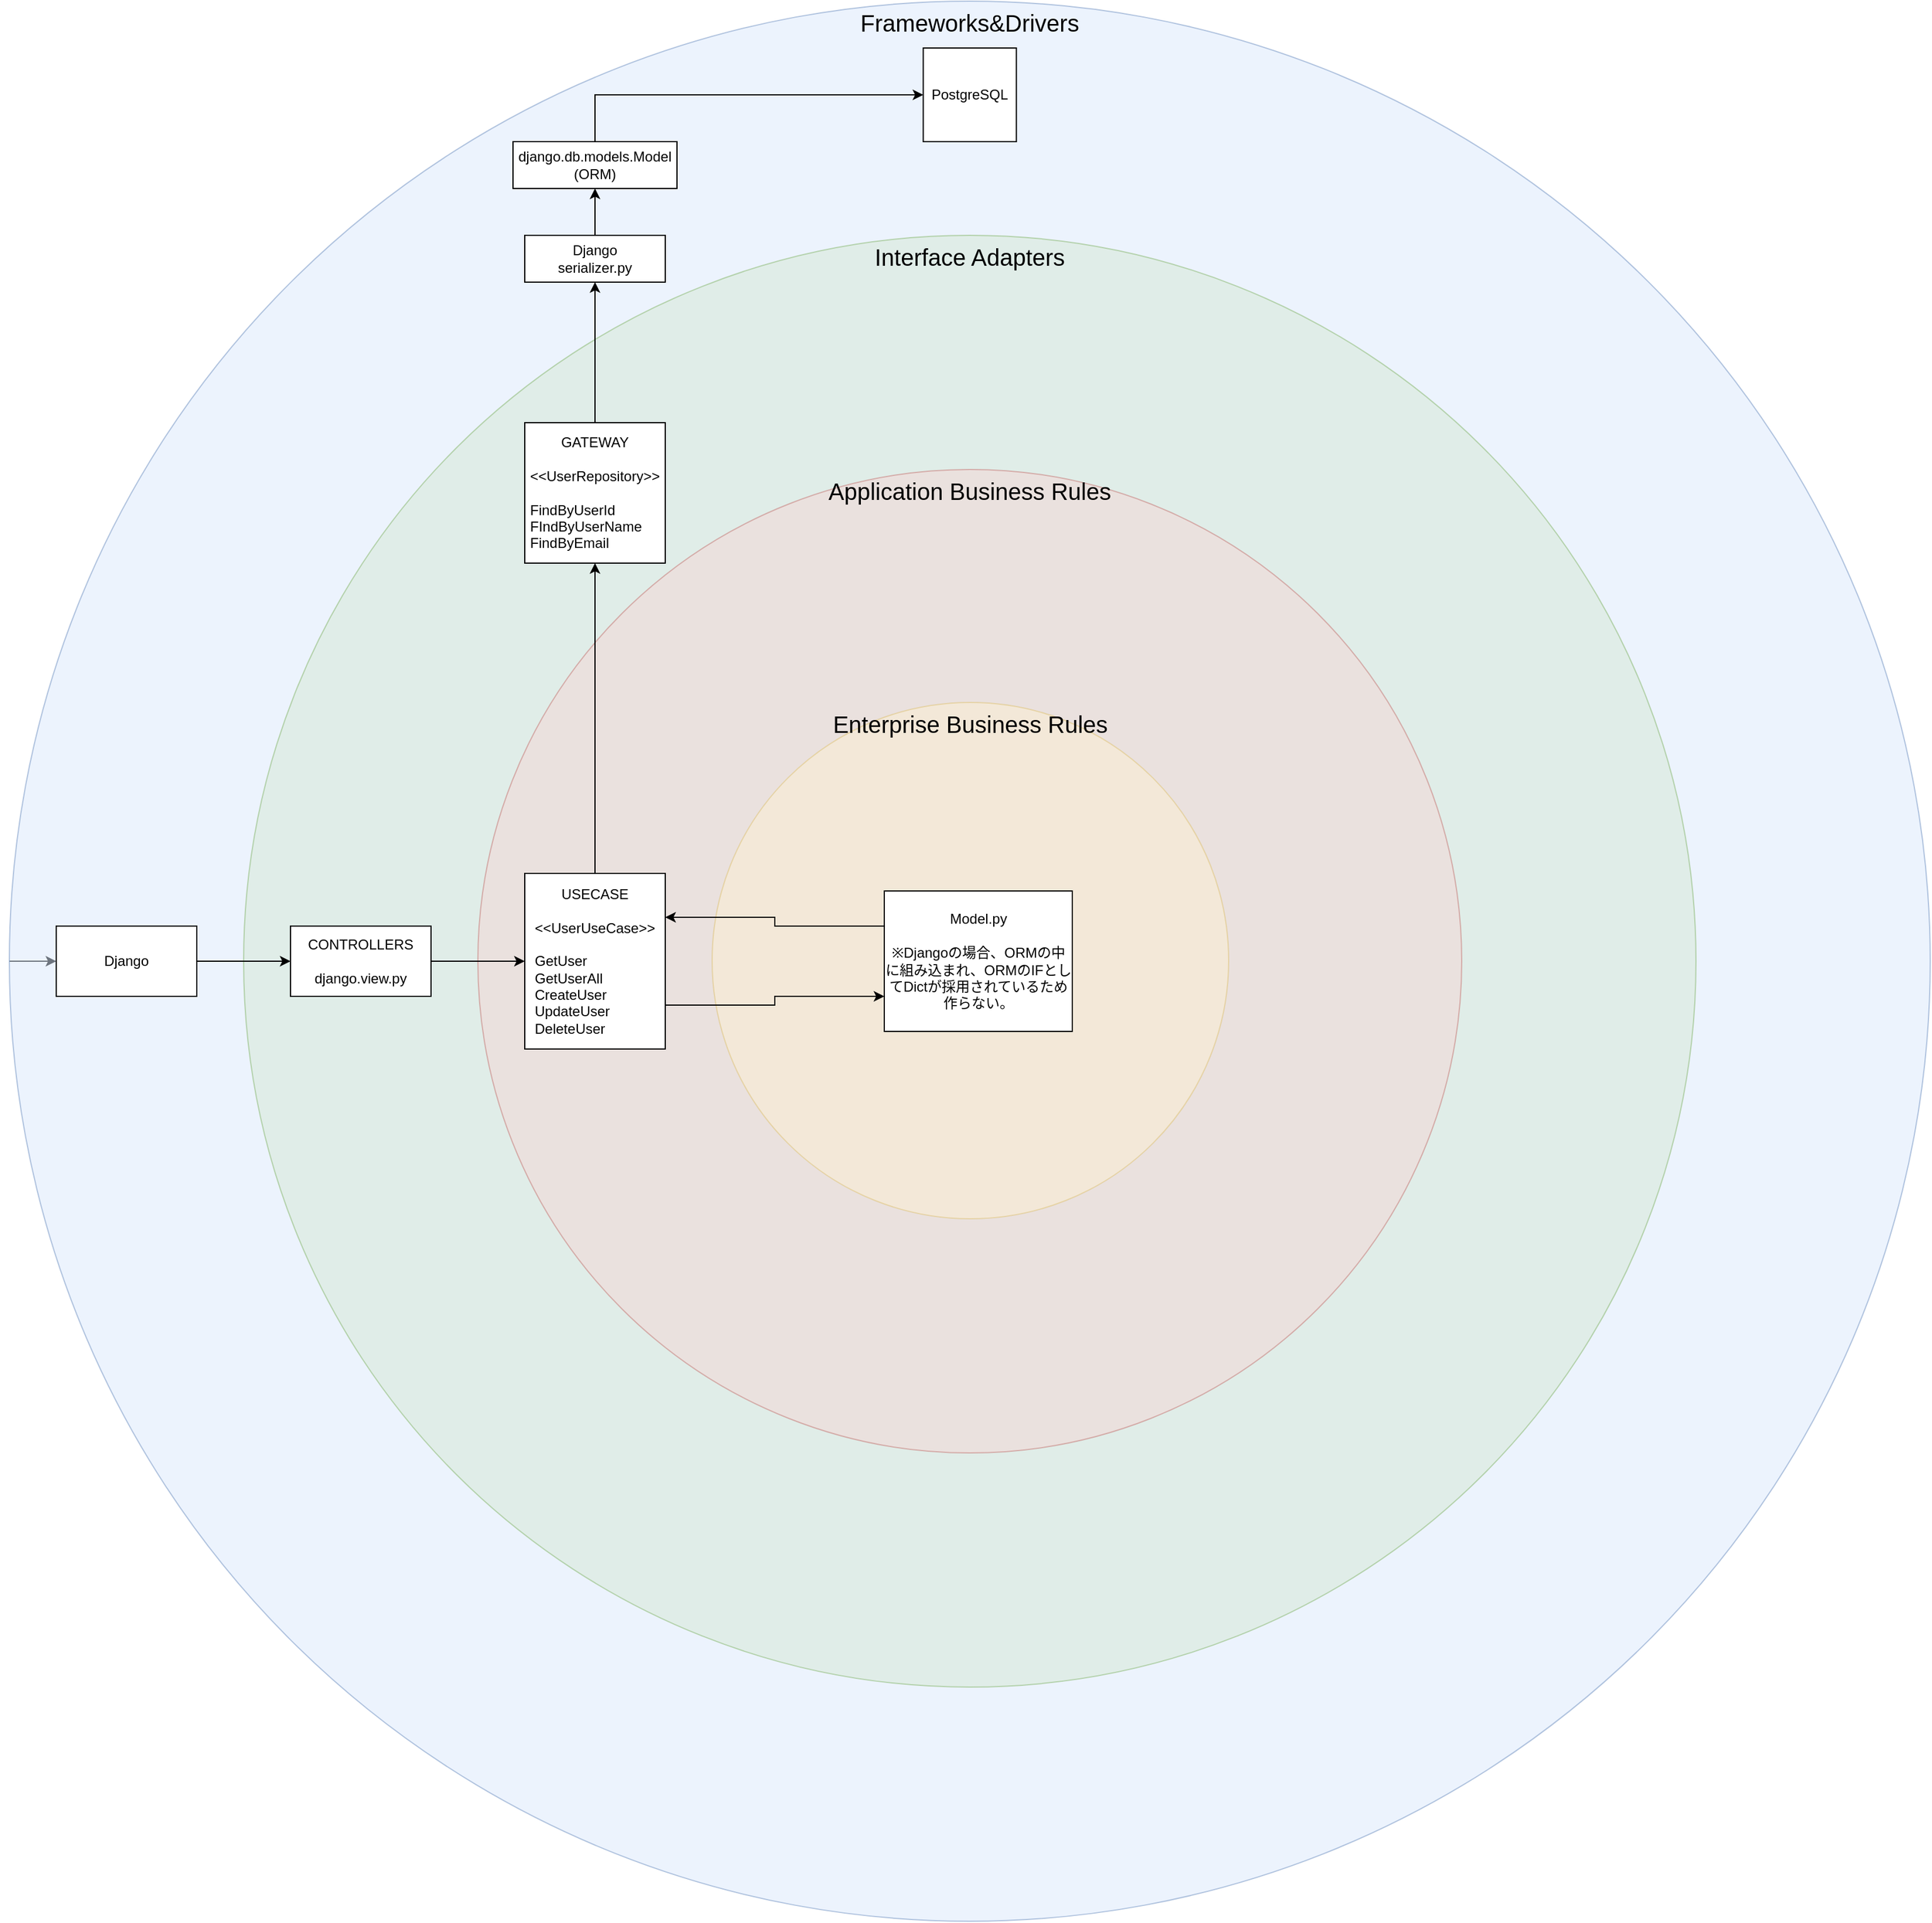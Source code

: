 <mxfile version="22.0.2" type="device">
  <diagram name="ページ1" id="gV5EMgTUOLZqTu5XpO8b">
    <mxGraphModel dx="2715" dy="1569" grid="1" gridSize="10" guides="1" tooltips="1" connect="1" arrows="1" fold="1" page="1" pageScale="1" pageWidth="827" pageHeight="1169" math="0" shadow="0">
      <root>
        <mxCell id="0" />
        <mxCell id="1" parent="0" />
        <mxCell id="IkgcLRmB3uLy0v5GrvIl-4" value="Frameworks&amp;Drivers" style="" parent="0" />
        <mxCell id="IkgcLRmB3uLy0v5GrvIl-61" style="edgeStyle=orthogonalEdgeStyle;rounded=0;orthogonalLoop=1;jettySize=auto;html=1;exitX=0;exitY=0.5;exitDx=0;exitDy=0;entryX=0;entryY=0.5;entryDx=0;entryDy=0;" edge="1" parent="IkgcLRmB3uLy0v5GrvIl-4" source="IkgcLRmB3uLy0v5GrvIl-11" target="IkgcLRmB3uLy0v5GrvIl-47">
          <mxGeometry relative="1" as="geometry" />
        </mxCell>
        <mxCell id="IkgcLRmB3uLy0v5GrvIl-11" value="Frameworks&amp;amp;Drivers" style="ellipse;whiteSpace=wrap;html=1;aspect=fixed;fillColor=#dae8fc;strokeColor=#6c8ebf;opacity=50;verticalAlign=top;fontSize=20;" vertex="1" parent="IkgcLRmB3uLy0v5GrvIl-4">
          <mxGeometry x="80" y="80" width="1640" height="1640" as="geometry" />
        </mxCell>
        <mxCell id="IkgcLRmB3uLy0v5GrvIl-36" value="PostgreSQL" style="rounded=0;whiteSpace=wrap;html=1;" vertex="1" parent="IkgcLRmB3uLy0v5GrvIl-4">
          <mxGeometry x="860.25" y="120" width="79.5" height="80" as="geometry" />
        </mxCell>
        <mxCell id="IkgcLRmB3uLy0v5GrvIl-47" value="Django" style="rounded=0;whiteSpace=wrap;html=1;" vertex="1" parent="IkgcLRmB3uLy0v5GrvIl-4">
          <mxGeometry x="120" y="870" width="120" height="60" as="geometry" />
        </mxCell>
        <mxCell id="IkgcLRmB3uLy0v5GrvIl-5" value="InterfaceAdapters" parent="0" />
        <mxCell id="IkgcLRmB3uLy0v5GrvIl-12" value="Interface Adapters" style="ellipse;whiteSpace=wrap;html=1;aspect=fixed;fillColor=#d5e8d4;strokeColor=#82b366;opacity=50;verticalAlign=top;fontSize=20;" vertex="1" parent="IkgcLRmB3uLy0v5GrvIl-5">
          <mxGeometry x="280" y="280" width="1240" height="1240" as="geometry" />
        </mxCell>
        <mxCell id="IkgcLRmB3uLy0v5GrvIl-25" value="Django&lt;br&gt;serializer.py" style="rounded=0;whiteSpace=wrap;html=1;" vertex="1" parent="IkgcLRmB3uLy0v5GrvIl-5">
          <mxGeometry x="520" y="280" width="120" height="40" as="geometry" />
        </mxCell>
        <mxCell id="IkgcLRmB3uLy0v5GrvIl-43" style="edgeStyle=orthogonalEdgeStyle;rounded=0;orthogonalLoop=1;jettySize=auto;html=1;exitX=0.5;exitY=0;exitDx=0;exitDy=0;" edge="1" parent="IkgcLRmB3uLy0v5GrvIl-5" source="IkgcLRmB3uLy0v5GrvIl-42" target="IkgcLRmB3uLy0v5GrvIl-25">
          <mxGeometry relative="1" as="geometry" />
        </mxCell>
        <mxCell id="IkgcLRmB3uLy0v5GrvIl-42" value="GATEWAY&lt;br&gt;&lt;br&gt;&amp;lt;&amp;lt;UserRepository&amp;gt;&amp;gt;&lt;br&gt;&lt;br&gt;&lt;div style=&quot;text-align: left;&quot;&gt;&lt;span style=&quot;background-color: initial;&quot;&gt;FindByUserId&lt;/span&gt;&lt;/div&gt;&lt;div style=&quot;text-align: left;&quot;&gt;&lt;span style=&quot;background-color: initial;&quot;&gt;FIndByUserName&lt;/span&gt;&lt;/div&gt;&lt;div style=&quot;text-align: left;&quot;&gt;&lt;span style=&quot;background-color: initial;&quot;&gt;FindByEmail&lt;/span&gt;&lt;/div&gt;" style="rounded=0;whiteSpace=wrap;html=1;" vertex="1" parent="IkgcLRmB3uLy0v5GrvIl-5">
          <mxGeometry x="520" y="440" width="120" height="120" as="geometry" />
        </mxCell>
        <mxCell id="IkgcLRmB3uLy0v5GrvIl-45" value="CONTROLLERS&lt;br&gt;&lt;br&gt;django.view.py" style="rounded=0;whiteSpace=wrap;html=1;" vertex="1" parent="IkgcLRmB3uLy0v5GrvIl-5">
          <mxGeometry x="320" y="870" width="120" height="60" as="geometry" />
        </mxCell>
        <mxCell id="IkgcLRmB3uLy0v5GrvIl-60" style="edgeStyle=orthogonalEdgeStyle;rounded=0;orthogonalLoop=1;jettySize=auto;html=1;exitX=1;exitY=0.5;exitDx=0;exitDy=0;entryX=0;entryY=0.5;entryDx=0;entryDy=0;" edge="1" parent="IkgcLRmB3uLy0v5GrvIl-5" source="IkgcLRmB3uLy0v5GrvIl-47" target="IkgcLRmB3uLy0v5GrvIl-45">
          <mxGeometry relative="1" as="geometry" />
        </mxCell>
        <mxCell id="IkgcLRmB3uLy0v5GrvIl-7" value="ApplicationBusinessRules" parent="0" />
        <mxCell id="IkgcLRmB3uLy0v5GrvIl-14" value="Application Business Rules" style="ellipse;whiteSpace=wrap;html=1;aspect=fixed;fillColor=#f8cecc;strokeColor=#b85450;opacity=40;verticalAlign=top;fontSize=20;" vertex="1" parent="IkgcLRmB3uLy0v5GrvIl-7">
          <mxGeometry x="480" y="480" width="840" height="840" as="geometry" />
        </mxCell>
        <mxCell id="IkgcLRmB3uLy0v5GrvIl-64" style="edgeStyle=orthogonalEdgeStyle;rounded=0;orthogonalLoop=1;jettySize=auto;html=1;exitX=0.5;exitY=0;exitDx=0;exitDy=0;entryX=0.5;entryY=1;entryDx=0;entryDy=0;" edge="1" parent="IkgcLRmB3uLy0v5GrvIl-7" source="IkgcLRmB3uLy0v5GrvIl-52" target="IkgcLRmB3uLy0v5GrvIl-42">
          <mxGeometry relative="1" as="geometry" />
        </mxCell>
        <mxCell id="IkgcLRmB3uLy0v5GrvIl-52" value="USECASE&lt;br&gt;&lt;br&gt;&amp;lt;&amp;lt;UserUseCase&amp;gt;&amp;gt;&lt;br&gt;&lt;br&gt;&lt;div style=&quot;text-align: left;&quot;&gt;GetUser&lt;/div&gt;&lt;div style=&quot;text-align: left;&quot;&gt;GetUserAll&lt;/div&gt;&lt;div style=&quot;text-align: left;&quot;&gt;CreateUser&lt;/div&gt;&lt;div style=&quot;text-align: left;&quot;&gt;UpdateUser&lt;/div&gt;&lt;div style=&quot;text-align: left;&quot;&gt;DeleteUser&lt;/div&gt;" style="rounded=0;whiteSpace=wrap;html=1;" vertex="1" parent="IkgcLRmB3uLy0v5GrvIl-7">
          <mxGeometry x="520" y="825" width="120" height="150" as="geometry" />
        </mxCell>
        <mxCell id="IkgcLRmB3uLy0v5GrvIl-59" style="edgeStyle=orthogonalEdgeStyle;rounded=0;orthogonalLoop=1;jettySize=auto;html=1;exitX=1;exitY=0.5;exitDx=0;exitDy=0;entryX=0;entryY=0.5;entryDx=0;entryDy=0;" edge="1" parent="IkgcLRmB3uLy0v5GrvIl-7" source="IkgcLRmB3uLy0v5GrvIl-45" target="IkgcLRmB3uLy0v5GrvIl-52">
          <mxGeometry relative="1" as="geometry" />
        </mxCell>
        <mxCell id="IkgcLRmB3uLy0v5GrvIl-65" style="edgeStyle=orthogonalEdgeStyle;rounded=0;orthogonalLoop=1;jettySize=auto;html=1;exitX=0.5;exitY=0;exitDx=0;exitDy=0;entryX=0.5;entryY=1;entryDx=0;entryDy=0;" edge="1" parent="IkgcLRmB3uLy0v5GrvIl-7" source="IkgcLRmB3uLy0v5GrvIl-25" target="IkgcLRmB3uLy0v5GrvIl-29">
          <mxGeometry relative="1" as="geometry" />
        </mxCell>
        <mxCell id="IkgcLRmB3uLy0v5GrvIl-8" value="EnterpriseBusinessRules" parent="0" />
        <mxCell id="IkgcLRmB3uLy0v5GrvIl-16" value="Enterprise Business Rules" style="ellipse;whiteSpace=wrap;html=1;aspect=fixed;fillColor=#fff2cc;strokeColor=#d6b656;opacity=40;verticalAlign=top;fontSize=20;" vertex="1" parent="IkgcLRmB3uLy0v5GrvIl-8">
          <mxGeometry x="680" y="679" width="441" height="441" as="geometry" />
        </mxCell>
        <mxCell id="IkgcLRmB3uLy0v5GrvIl-62" style="edgeStyle=orthogonalEdgeStyle;rounded=0;orthogonalLoop=1;jettySize=auto;html=1;exitX=0;exitY=0.25;exitDx=0;exitDy=0;entryX=1;entryY=0.25;entryDx=0;entryDy=0;" edge="1" parent="IkgcLRmB3uLy0v5GrvIl-8" source="IkgcLRmB3uLy0v5GrvIl-28" target="IkgcLRmB3uLy0v5GrvIl-52">
          <mxGeometry relative="1" as="geometry" />
        </mxCell>
        <mxCell id="IkgcLRmB3uLy0v5GrvIl-28" value="Model.py&lt;br&gt;&lt;br&gt;※Djangoの場合、ORMの中に組み込まれ、ORMのIFとしてDictが採用されているため作らない。" style="rounded=0;whiteSpace=wrap;html=1;" vertex="1" parent="IkgcLRmB3uLy0v5GrvIl-8">
          <mxGeometry x="827" y="840" width="160.5" height="120" as="geometry" />
        </mxCell>
        <mxCell id="IkgcLRmB3uLy0v5GrvIl-35" style="edgeStyle=orthogonalEdgeStyle;rounded=0;orthogonalLoop=1;jettySize=auto;html=1;exitX=0.5;exitY=0;exitDx=0;exitDy=0;entryX=0;entryY=0.5;entryDx=0;entryDy=0;" edge="1" parent="IkgcLRmB3uLy0v5GrvIl-8" source="IkgcLRmB3uLy0v5GrvIl-29" target="IkgcLRmB3uLy0v5GrvIl-36">
          <mxGeometry relative="1" as="geometry">
            <mxPoint x="860.75" y="160" as="targetPoint" />
          </mxGeometry>
        </mxCell>
        <mxCell id="IkgcLRmB3uLy0v5GrvIl-29" value="django.db.models.Model&lt;br&gt;(ORM)" style="rounded=0;whiteSpace=wrap;html=1;" vertex="1" parent="IkgcLRmB3uLy0v5GrvIl-8">
          <mxGeometry x="510" y="200" width="140" height="40" as="geometry" />
        </mxCell>
        <mxCell id="IkgcLRmB3uLy0v5GrvIl-58" style="edgeStyle=orthogonalEdgeStyle;rounded=0;orthogonalLoop=1;jettySize=auto;html=1;exitX=1;exitY=0.75;exitDx=0;exitDy=0;entryX=0;entryY=0.75;entryDx=0;entryDy=0;" edge="1" parent="IkgcLRmB3uLy0v5GrvIl-8" source="IkgcLRmB3uLy0v5GrvIl-52" target="IkgcLRmB3uLy0v5GrvIl-28">
          <mxGeometry relative="1" as="geometry" />
        </mxCell>
      </root>
    </mxGraphModel>
  </diagram>
</mxfile>
